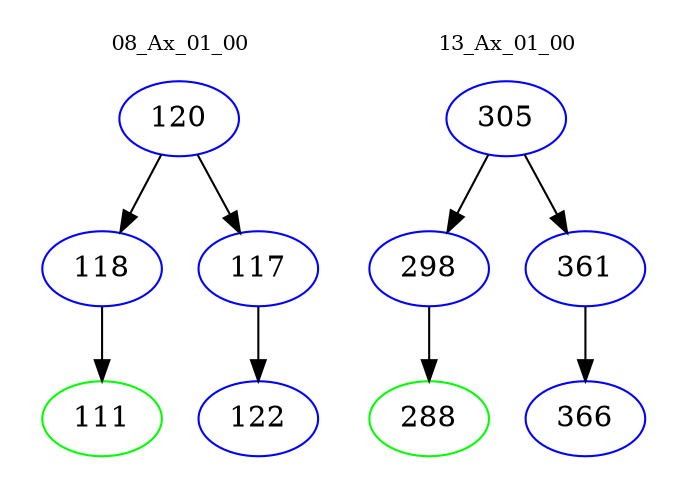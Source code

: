 digraph{
subgraph cluster_0 {
color = white
label = "08_Ax_01_00";
fontsize=10;
T0_120 [label="120", color="blue"]
T0_120 -> T0_118 [color="black"]
T0_118 [label="118", color="blue"]
T0_118 -> T0_111 [color="black"]
T0_111 [label="111", color="green"]
T0_120 -> T0_117 [color="black"]
T0_117 [label="117", color="blue"]
T0_117 -> T0_122 [color="black"]
T0_122 [label="122", color="blue"]
}
subgraph cluster_1 {
color = white
label = "13_Ax_01_00";
fontsize=10;
T1_305 [label="305", color="blue"]
T1_305 -> T1_298 [color="black"]
T1_298 [label="298", color="blue"]
T1_298 -> T1_288 [color="black"]
T1_288 [label="288", color="green"]
T1_305 -> T1_361 [color="black"]
T1_361 [label="361", color="blue"]
T1_361 -> T1_366 [color="black"]
T1_366 [label="366", color="blue"]
}
}

